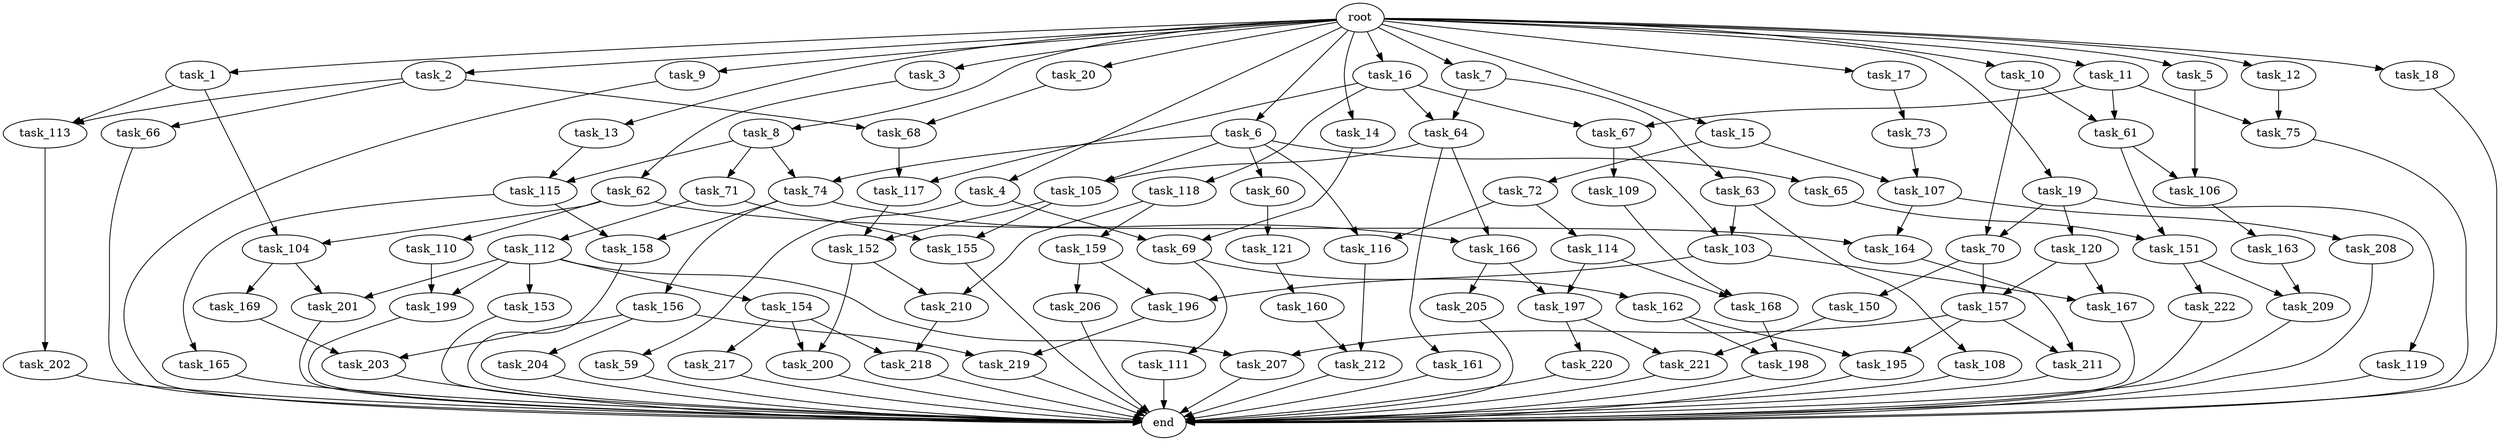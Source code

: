 digraph G {
  root [size="0.000000"];
  task_1 [size="10.240000"];
  task_2 [size="10.240000"];
  task_3 [size="10.240000"];
  task_4 [size="10.240000"];
  task_5 [size="10.240000"];
  task_6 [size="10.240000"];
  task_7 [size="10.240000"];
  task_8 [size="10.240000"];
  task_9 [size="10.240000"];
  task_10 [size="10.240000"];
  task_11 [size="10.240000"];
  task_12 [size="10.240000"];
  task_13 [size="10.240000"];
  task_14 [size="10.240000"];
  task_15 [size="10.240000"];
  task_16 [size="10.240000"];
  task_17 [size="10.240000"];
  task_18 [size="10.240000"];
  task_19 [size="10.240000"];
  task_20 [size="10.240000"];
  task_59 [size="6957847019.520000"];
  task_60 [size="343597383.680000"];
  task_61 [size="7301444403.200000"];
  task_62 [size="5497558138.880000"];
  task_63 [size="1374389534.720000"];
  task_64 [size="6871947673.600000"];
  task_65 [size="343597383.680000"];
  task_66 [size="8589934592.000000"];
  task_67 [size="5841155522.560000"];
  task_68 [size="12799002542.080000"];
  task_69 [size="13915694039.040001"];
  task_70 [size="8332236554.240000"];
  task_71 [size="3092376453.120000"];
  task_72 [size="4209067950.080000"];
  task_73 [size="343597383.680000"];
  task_74 [size="3435973836.800000"];
  task_75 [size="1116691496.960000"];
  task_103 [size="9363028705.280001"];
  task_104 [size="12455405158.400000"];
  task_105 [size="3435973836.800000"];
  task_106 [size="8589934592.000000"];
  task_107 [size="4982162063.360000"];
  task_108 [size="8589934592.000000"];
  task_109 [size="773094113.280000"];
  task_110 [size="5497558138.880000"];
  task_111 [size="5497558138.880000"];
  task_112 [size="3092376453.120000"];
  task_113 [size="15547781611.520000"];
  task_114 [size="4209067950.080000"];
  task_115 [size="4466765987.840000"];
  task_116 [size="4552665333.760000"];
  task_117 [size="14087492730.880001"];
  task_118 [size="5497558138.880000"];
  task_119 [size="1374389534.720000"];
  task_120 [size="1374389534.720000"];
  task_121 [size="5497558138.880000"];
  task_150 [size="3092376453.120000"];
  task_151 [size="10995116277.760000"];
  task_152 [size="6184752906.240000"];
  task_153 [size="5497558138.880000"];
  task_154 [size="5497558138.880000"];
  task_155 [size="6184752906.240000"];
  task_156 [size="8589934592.000000"];
  task_157 [size="10050223472.639999"];
  task_158 [size="17179869184.000000"];
  task_159 [size="4209067950.080000"];
  task_160 [size="773094113.280000"];
  task_161 [size="3092376453.120000"];
  task_162 [size="5497558138.880000"];
  task_163 [size="2147483648.000000"];
  task_164 [size="10995116277.760000"];
  task_165 [size="8589934592.000000"];
  task_166 [size="11682311045.120001"];
  task_167 [size="8332236554.240000"];
  task_168 [size="14087492730.880001"];
  task_169 [size="4209067950.080000"];
  task_195 [size="7301444403.200000"];
  task_196 [size="3521873182.720000"];
  task_197 [size="5841155522.560000"];
  task_198 [size="7301444403.200000"];
  task_199 [size="12455405158.400000"];
  task_200 [size="7301444403.200000"];
  task_201 [size="9706626088.960001"];
  task_202 [size="8589934592.000000"];
  task_203 [size="7301444403.200000"];
  task_204 [size="343597383.680000"];
  task_205 [size="343597383.680000"];
  task_206 [size="2147483648.000000"];
  task_207 [size="5841155522.560000"];
  task_208 [size="5497558138.880000"];
  task_209 [size="15547781611.520000"];
  task_210 [size="8418135900.160000"];
  task_211 [size="5841155522.560000"];
  task_212 [size="9105330667.520000"];
  task_217 [size="3092376453.120000"];
  task_218 [size="4466765987.840000"];
  task_219 [size="1116691496.960000"];
  task_220 [size="343597383.680000"];
  task_221 [size="5841155522.560000"];
  task_222 [size="6957847019.520000"];
  end [size="0.000000"];

  root -> task_1 [size="1.000000"];
  root -> task_2 [size="1.000000"];
  root -> task_3 [size="1.000000"];
  root -> task_4 [size="1.000000"];
  root -> task_5 [size="1.000000"];
  root -> task_6 [size="1.000000"];
  root -> task_7 [size="1.000000"];
  root -> task_8 [size="1.000000"];
  root -> task_9 [size="1.000000"];
  root -> task_10 [size="1.000000"];
  root -> task_11 [size="1.000000"];
  root -> task_12 [size="1.000000"];
  root -> task_13 [size="1.000000"];
  root -> task_14 [size="1.000000"];
  root -> task_15 [size="1.000000"];
  root -> task_16 [size="1.000000"];
  root -> task_17 [size="1.000000"];
  root -> task_18 [size="1.000000"];
  root -> task_19 [size="1.000000"];
  root -> task_20 [size="1.000000"];
  task_1 -> task_104 [size="679477248.000000"];
  task_1 -> task_113 [size="679477248.000000"];
  task_2 -> task_66 [size="838860800.000000"];
  task_2 -> task_68 [size="838860800.000000"];
  task_2 -> task_113 [size="838860800.000000"];
  task_3 -> task_62 [size="536870912.000000"];
  task_4 -> task_59 [size="679477248.000000"];
  task_4 -> task_69 [size="679477248.000000"];
  task_5 -> task_106 [size="301989888.000000"];
  task_6 -> task_60 [size="33554432.000000"];
  task_6 -> task_65 [size="33554432.000000"];
  task_6 -> task_74 [size="33554432.000000"];
  task_6 -> task_105 [size="33554432.000000"];
  task_6 -> task_116 [size="33554432.000000"];
  task_7 -> task_63 [size="134217728.000000"];
  task_7 -> task_64 [size="134217728.000000"];
  task_8 -> task_71 [size="301989888.000000"];
  task_8 -> task_74 [size="301989888.000000"];
  task_8 -> task_115 [size="301989888.000000"];
  task_9 -> end [size="1.000000"];
  task_10 -> task_61 [size="679477248.000000"];
  task_10 -> task_70 [size="679477248.000000"];
  task_11 -> task_61 [size="33554432.000000"];
  task_11 -> task_67 [size="33554432.000000"];
  task_11 -> task_75 [size="33554432.000000"];
  task_12 -> task_75 [size="75497472.000000"];
  task_13 -> task_115 [size="134217728.000000"];
  task_14 -> task_69 [size="679477248.000000"];
  task_15 -> task_72 [size="411041792.000000"];
  task_15 -> task_107 [size="411041792.000000"];
  task_16 -> task_64 [size="536870912.000000"];
  task_16 -> task_67 [size="536870912.000000"];
  task_16 -> task_117 [size="536870912.000000"];
  task_16 -> task_118 [size="536870912.000000"];
  task_17 -> task_73 [size="33554432.000000"];
  task_18 -> end [size="1.000000"];
  task_19 -> task_70 [size="134217728.000000"];
  task_19 -> task_119 [size="134217728.000000"];
  task_19 -> task_120 [size="134217728.000000"];
  task_20 -> task_68 [size="411041792.000000"];
  task_59 -> end [size="1.000000"];
  task_60 -> task_121 [size="536870912.000000"];
  task_61 -> task_106 [size="536870912.000000"];
  task_61 -> task_151 [size="536870912.000000"];
  task_62 -> task_104 [size="536870912.000000"];
  task_62 -> task_110 [size="536870912.000000"];
  task_62 -> task_164 [size="536870912.000000"];
  task_63 -> task_103 [size="838860800.000000"];
  task_63 -> task_108 [size="838860800.000000"];
  task_64 -> task_105 [size="301989888.000000"];
  task_64 -> task_161 [size="301989888.000000"];
  task_64 -> task_166 [size="301989888.000000"];
  task_65 -> task_151 [size="536870912.000000"];
  task_66 -> end [size="1.000000"];
  task_67 -> task_103 [size="75497472.000000"];
  task_67 -> task_109 [size="75497472.000000"];
  task_68 -> task_117 [size="838860800.000000"];
  task_69 -> task_111 [size="536870912.000000"];
  task_69 -> task_162 [size="536870912.000000"];
  task_70 -> task_150 [size="301989888.000000"];
  task_70 -> task_157 [size="301989888.000000"];
  task_71 -> task_112 [size="301989888.000000"];
  task_71 -> task_155 [size="301989888.000000"];
  task_72 -> task_114 [size="411041792.000000"];
  task_72 -> task_116 [size="411041792.000000"];
  task_73 -> task_107 [size="75497472.000000"];
  task_74 -> task_156 [size="838860800.000000"];
  task_74 -> task_158 [size="838860800.000000"];
  task_74 -> task_166 [size="838860800.000000"];
  task_75 -> end [size="1.000000"];
  task_103 -> task_167 [size="134217728.000000"];
  task_103 -> task_196 [size="134217728.000000"];
  task_104 -> task_169 [size="411041792.000000"];
  task_104 -> task_201 [size="411041792.000000"];
  task_105 -> task_152 [size="301989888.000000"];
  task_105 -> task_155 [size="301989888.000000"];
  task_106 -> task_163 [size="209715200.000000"];
  task_107 -> task_164 [size="536870912.000000"];
  task_107 -> task_208 [size="536870912.000000"];
  task_108 -> end [size="1.000000"];
  task_109 -> task_168 [size="838860800.000000"];
  task_110 -> task_199 [size="679477248.000000"];
  task_111 -> end [size="1.000000"];
  task_112 -> task_153 [size="536870912.000000"];
  task_112 -> task_154 [size="536870912.000000"];
  task_112 -> task_199 [size="536870912.000000"];
  task_112 -> task_201 [size="536870912.000000"];
  task_112 -> task_207 [size="536870912.000000"];
  task_113 -> task_202 [size="838860800.000000"];
  task_114 -> task_168 [size="536870912.000000"];
  task_114 -> task_197 [size="536870912.000000"];
  task_115 -> task_158 [size="838860800.000000"];
  task_115 -> task_165 [size="838860800.000000"];
  task_116 -> task_212 [size="679477248.000000"];
  task_117 -> task_152 [size="301989888.000000"];
  task_118 -> task_159 [size="411041792.000000"];
  task_118 -> task_210 [size="411041792.000000"];
  task_119 -> end [size="1.000000"];
  task_120 -> task_157 [size="679477248.000000"];
  task_120 -> task_167 [size="679477248.000000"];
  task_121 -> task_160 [size="75497472.000000"];
  task_150 -> task_221 [size="536870912.000000"];
  task_151 -> task_209 [size="679477248.000000"];
  task_151 -> task_222 [size="679477248.000000"];
  task_152 -> task_200 [size="411041792.000000"];
  task_152 -> task_210 [size="411041792.000000"];
  task_153 -> end [size="1.000000"];
  task_154 -> task_200 [size="301989888.000000"];
  task_154 -> task_217 [size="301989888.000000"];
  task_154 -> task_218 [size="301989888.000000"];
  task_155 -> end [size="1.000000"];
  task_156 -> task_203 [size="33554432.000000"];
  task_156 -> task_204 [size="33554432.000000"];
  task_156 -> task_219 [size="33554432.000000"];
  task_157 -> task_195 [size="33554432.000000"];
  task_157 -> task_207 [size="33554432.000000"];
  task_157 -> task_211 [size="33554432.000000"];
  task_158 -> end [size="1.000000"];
  task_159 -> task_196 [size="209715200.000000"];
  task_159 -> task_206 [size="209715200.000000"];
  task_160 -> task_212 [size="209715200.000000"];
  task_161 -> end [size="1.000000"];
  task_162 -> task_195 [size="679477248.000000"];
  task_162 -> task_198 [size="679477248.000000"];
  task_163 -> task_209 [size="838860800.000000"];
  task_164 -> task_211 [size="536870912.000000"];
  task_165 -> end [size="1.000000"];
  task_166 -> task_197 [size="33554432.000000"];
  task_166 -> task_205 [size="33554432.000000"];
  task_167 -> end [size="1.000000"];
  task_168 -> task_198 [size="33554432.000000"];
  task_169 -> task_203 [size="679477248.000000"];
  task_195 -> end [size="1.000000"];
  task_196 -> task_219 [size="75497472.000000"];
  task_197 -> task_220 [size="33554432.000000"];
  task_197 -> task_221 [size="33554432.000000"];
  task_198 -> end [size="1.000000"];
  task_199 -> end [size="1.000000"];
  task_200 -> end [size="1.000000"];
  task_201 -> end [size="1.000000"];
  task_202 -> end [size="1.000000"];
  task_203 -> end [size="1.000000"];
  task_204 -> end [size="1.000000"];
  task_205 -> end [size="1.000000"];
  task_206 -> end [size="1.000000"];
  task_207 -> end [size="1.000000"];
  task_208 -> end [size="1.000000"];
  task_209 -> end [size="1.000000"];
  task_210 -> task_218 [size="134217728.000000"];
  task_211 -> end [size="1.000000"];
  task_212 -> end [size="1.000000"];
  task_217 -> end [size="1.000000"];
  task_218 -> end [size="1.000000"];
  task_219 -> end [size="1.000000"];
  task_220 -> end [size="1.000000"];
  task_221 -> end [size="1.000000"];
  task_222 -> end [size="1.000000"];
}
